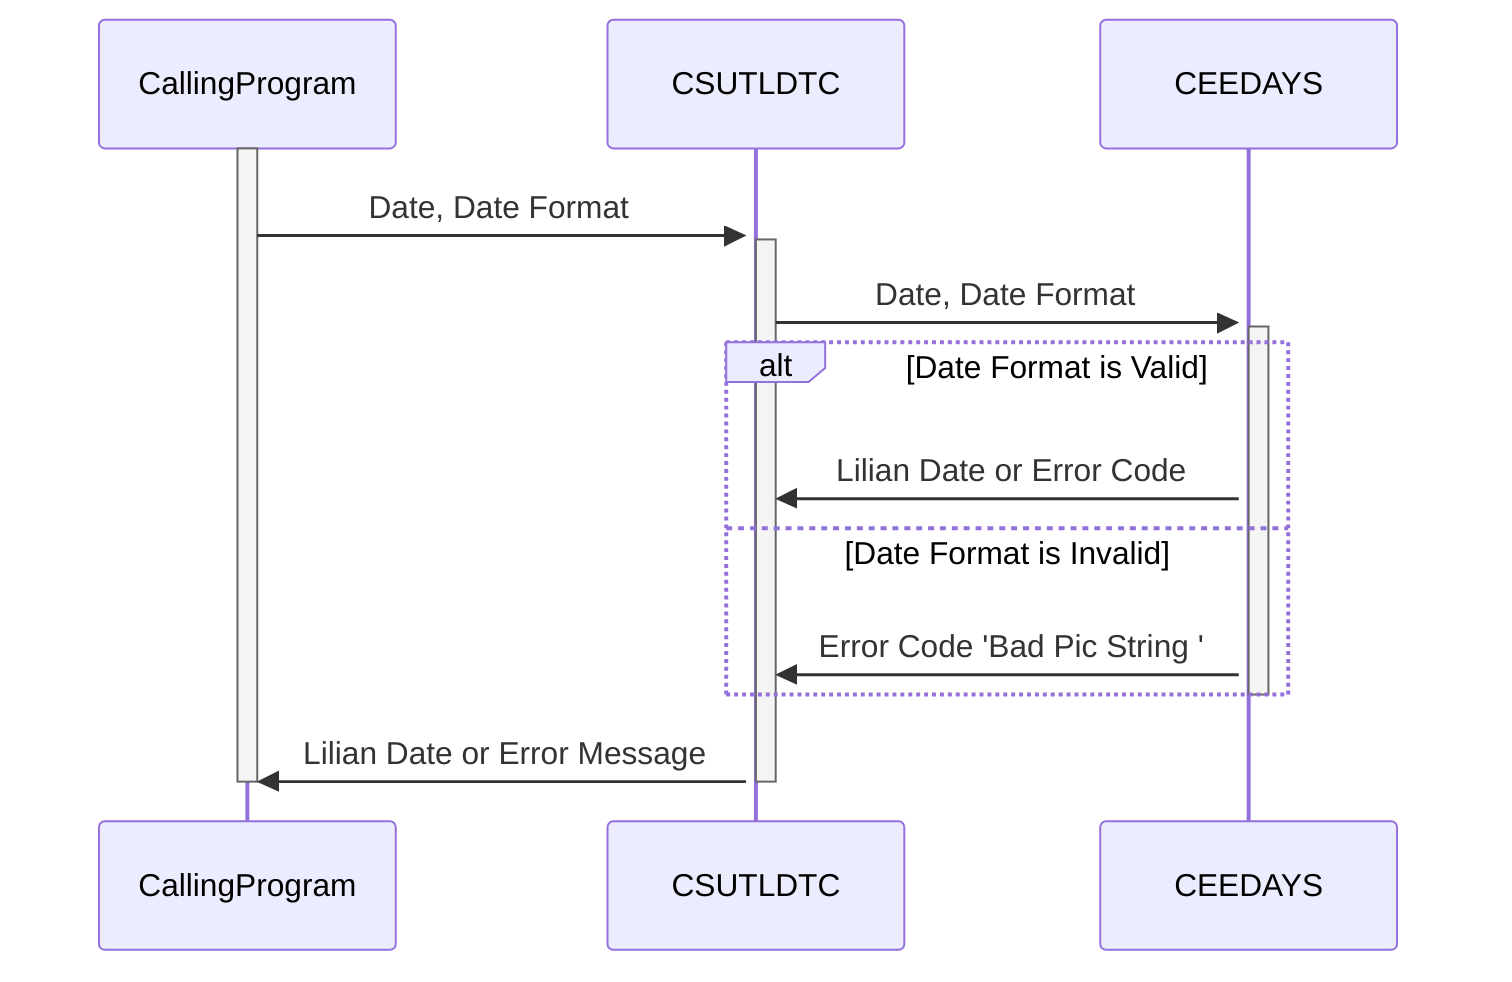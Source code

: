 sequenceDiagram
    participant CallingProgram
    participant CSUTLDTC
    participant CEEDAYS

    activate CallingProgram
    CallingProgram->>+CSUTLDTC: Date, Date Format
    activate CSUTLDTC
    CSUTLDTC->>+CEEDAYS: Date, Date Format
    activate CEEDAYS
    alt Date Format is Valid
        CEEDAYS->>CSUTLDTC: Lilian Date or Error Code
    else Date Format is Invalid
        CEEDAYS->>CSUTLDTC:  Error Code 'Bad Pic String '
    end
    deactivate CEEDAYS
    CSUTLDTC->>CallingProgram: Lilian Date or Error Message
    deactivate CSUTLDTC
    deactivate CallingProgram